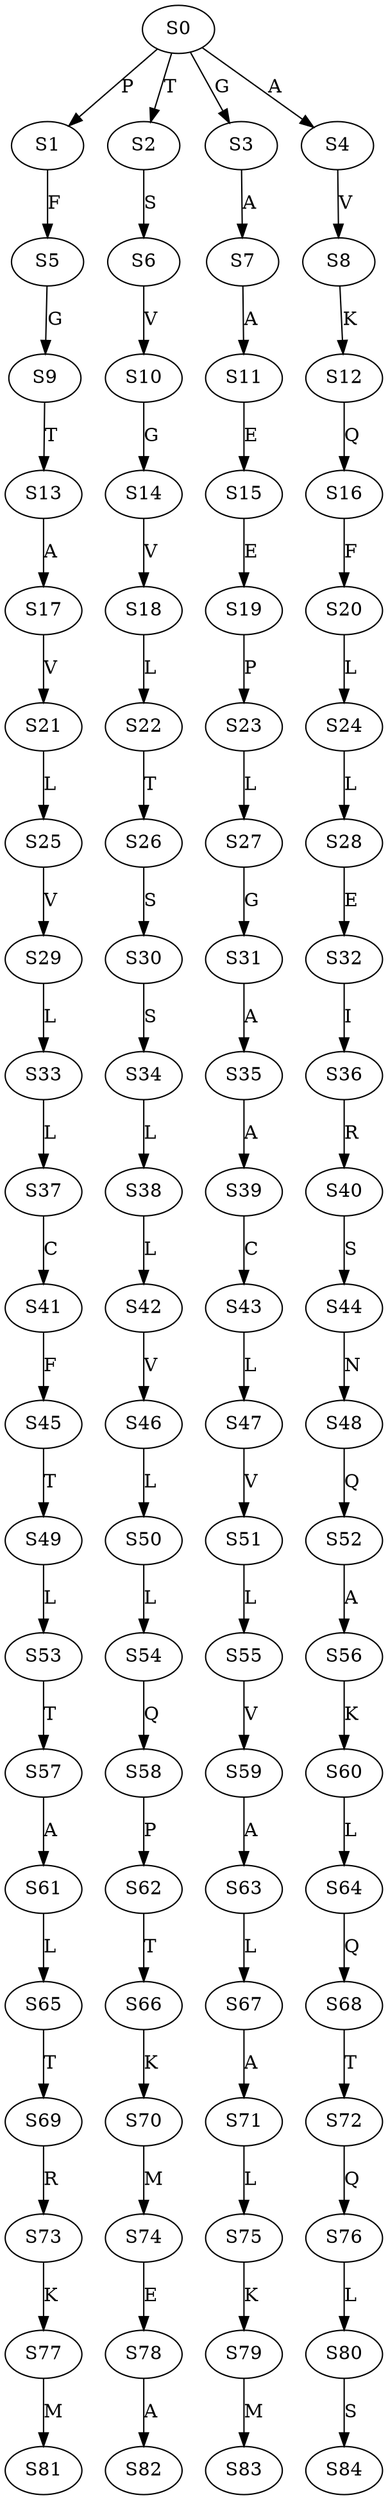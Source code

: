 strict digraph  {
	S0 -> S1 [ label = P ];
	S0 -> S2 [ label = T ];
	S0 -> S3 [ label = G ];
	S0 -> S4 [ label = A ];
	S1 -> S5 [ label = F ];
	S2 -> S6 [ label = S ];
	S3 -> S7 [ label = A ];
	S4 -> S8 [ label = V ];
	S5 -> S9 [ label = G ];
	S6 -> S10 [ label = V ];
	S7 -> S11 [ label = A ];
	S8 -> S12 [ label = K ];
	S9 -> S13 [ label = T ];
	S10 -> S14 [ label = G ];
	S11 -> S15 [ label = E ];
	S12 -> S16 [ label = Q ];
	S13 -> S17 [ label = A ];
	S14 -> S18 [ label = V ];
	S15 -> S19 [ label = E ];
	S16 -> S20 [ label = F ];
	S17 -> S21 [ label = V ];
	S18 -> S22 [ label = L ];
	S19 -> S23 [ label = P ];
	S20 -> S24 [ label = L ];
	S21 -> S25 [ label = L ];
	S22 -> S26 [ label = T ];
	S23 -> S27 [ label = L ];
	S24 -> S28 [ label = L ];
	S25 -> S29 [ label = V ];
	S26 -> S30 [ label = S ];
	S27 -> S31 [ label = G ];
	S28 -> S32 [ label = E ];
	S29 -> S33 [ label = L ];
	S30 -> S34 [ label = S ];
	S31 -> S35 [ label = A ];
	S32 -> S36 [ label = I ];
	S33 -> S37 [ label = L ];
	S34 -> S38 [ label = L ];
	S35 -> S39 [ label = A ];
	S36 -> S40 [ label = R ];
	S37 -> S41 [ label = C ];
	S38 -> S42 [ label = L ];
	S39 -> S43 [ label = C ];
	S40 -> S44 [ label = S ];
	S41 -> S45 [ label = F ];
	S42 -> S46 [ label = V ];
	S43 -> S47 [ label = L ];
	S44 -> S48 [ label = N ];
	S45 -> S49 [ label = T ];
	S46 -> S50 [ label = L ];
	S47 -> S51 [ label = V ];
	S48 -> S52 [ label = Q ];
	S49 -> S53 [ label = L ];
	S50 -> S54 [ label = L ];
	S51 -> S55 [ label = L ];
	S52 -> S56 [ label = A ];
	S53 -> S57 [ label = T ];
	S54 -> S58 [ label = Q ];
	S55 -> S59 [ label = V ];
	S56 -> S60 [ label = K ];
	S57 -> S61 [ label = A ];
	S58 -> S62 [ label = P ];
	S59 -> S63 [ label = A ];
	S60 -> S64 [ label = L ];
	S61 -> S65 [ label = L ];
	S62 -> S66 [ label = T ];
	S63 -> S67 [ label = L ];
	S64 -> S68 [ label = Q ];
	S65 -> S69 [ label = T ];
	S66 -> S70 [ label = K ];
	S67 -> S71 [ label = A ];
	S68 -> S72 [ label = T ];
	S69 -> S73 [ label = R ];
	S70 -> S74 [ label = M ];
	S71 -> S75 [ label = L ];
	S72 -> S76 [ label = Q ];
	S73 -> S77 [ label = K ];
	S74 -> S78 [ label = E ];
	S75 -> S79 [ label = K ];
	S76 -> S80 [ label = L ];
	S77 -> S81 [ label = M ];
	S78 -> S82 [ label = A ];
	S79 -> S83 [ label = M ];
	S80 -> S84 [ label = S ];
}
